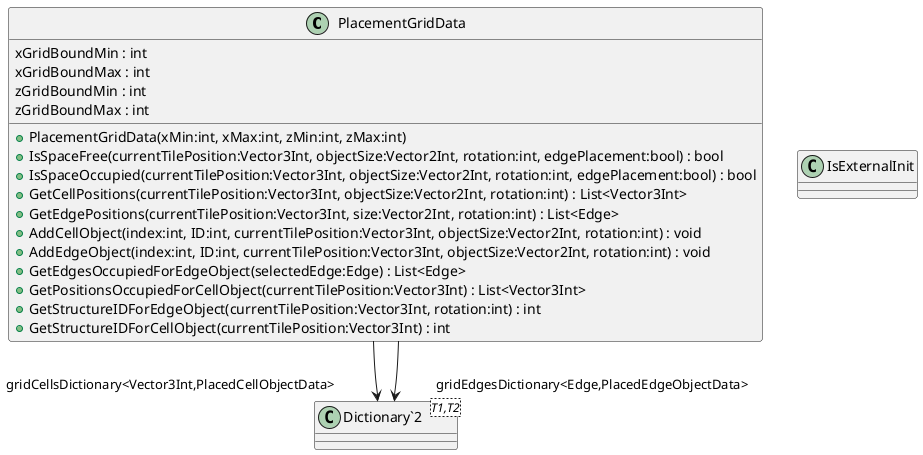 @startuml
class PlacementGridData {
    xGridBoundMin : int
    xGridBoundMax : int
    zGridBoundMin : int
    zGridBoundMax : int
    + PlacementGridData(xMin:int, xMax:int, zMin:int, zMax:int)
    + IsSpaceFree(currentTilePosition:Vector3Int, objectSize:Vector2Int, rotation:int, edgePlacement:bool) : bool
    + IsSpaceOccupied(currentTilePosition:Vector3Int, objectSize:Vector2Int, rotation:int, edgePlacement:bool) : bool
    + GetCellPositions(currentTilePosition:Vector3Int, objectSize:Vector2Int, rotation:int) : List<Vector3Int>
    + GetEdgePositions(currentTilePosition:Vector3Int, size:Vector2Int, rotation:int) : List<Edge>
    + AddCellObject(index:int, ID:int, currentTilePosition:Vector3Int, objectSize:Vector2Int, rotation:int) : void
    + AddEdgeObject(index:int, ID:int, currentTilePosition:Vector3Int, objectSize:Vector2Int, rotation:int) : void
    + GetEdgesOccupiedForEdgeObject(selectedEdge:Edge) : List<Edge>
    + GetPositionsOccupiedForCellObject(currentTilePosition:Vector3Int) : List<Vector3Int>
    + GetStructureIDForEdgeObject(currentTilePosition:Vector3Int, rotation:int) : int
    + GetStructureIDForCellObject(currentTilePosition:Vector3Int) : int
}
class IsExternalInit {
}
class "Dictionary`2"<T1,T2> {
}
PlacementGridData --> "gridCellsDictionary<Vector3Int,PlacedCellObjectData>" "Dictionary`2"
PlacementGridData --> "gridEdgesDictionary<Edge,PlacedEdgeObjectData>" "Dictionary`2"
@enduml

